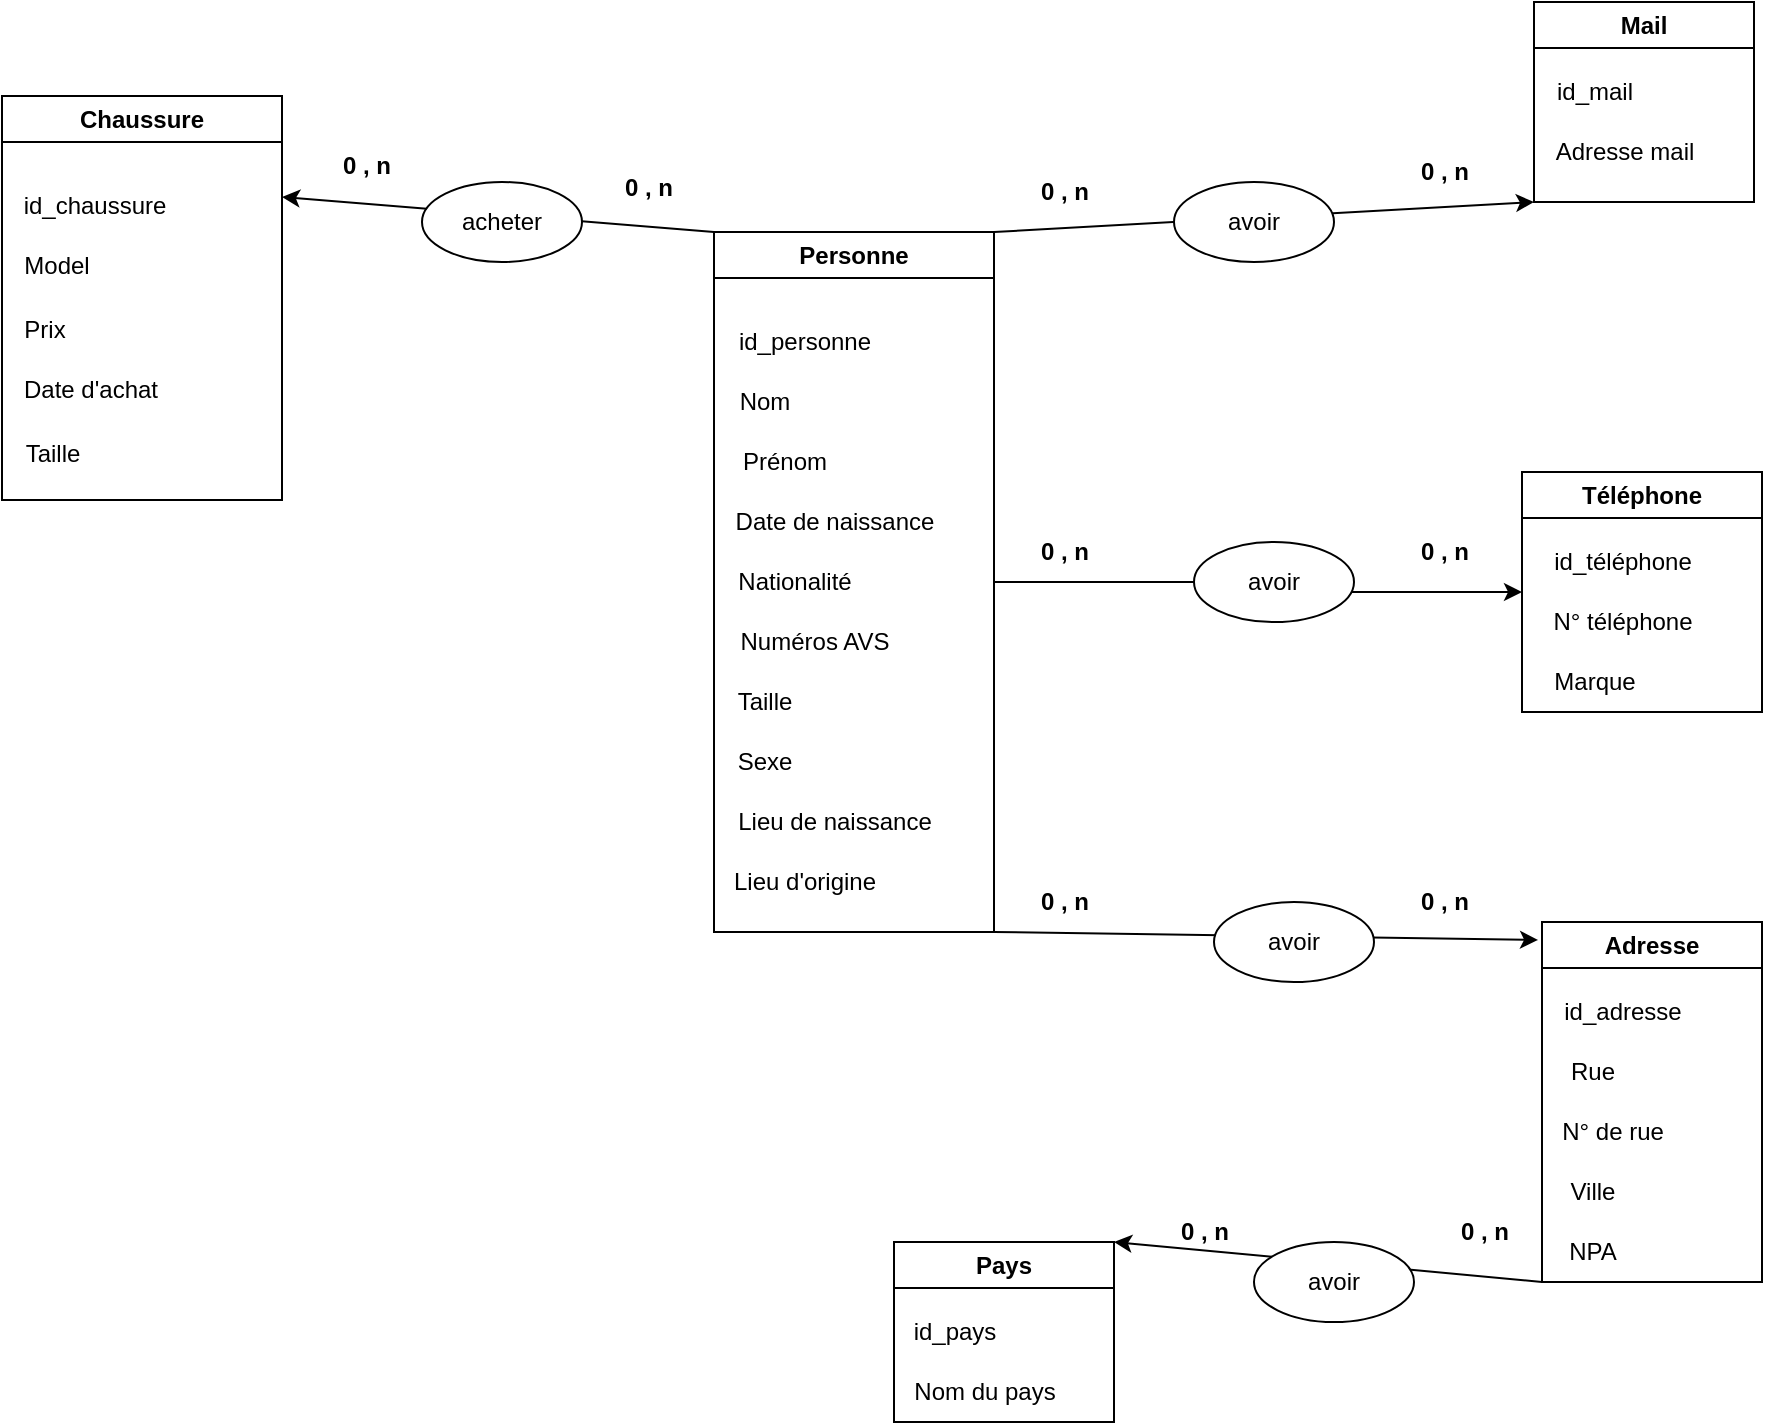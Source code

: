 <mxfile version="21.1.2" type="device">
  <diagram id="WsGt9RpEZ-bTayNKwB6u" name="Page-1">
    <mxGraphModel dx="2901" dy="1196" grid="0" gridSize="10" guides="1" tooltips="1" connect="1" arrows="1" fold="1" page="1" pageScale="1" pageWidth="827" pageHeight="1169" math="0" shadow="0">
      <root>
        <mxCell id="0" />
        <mxCell id="1" parent="0" />
        <mxCell id="XGlXTlQwiB-xr9oqOrAB-45" style="edgeStyle=orthogonalEdgeStyle;rounded=0;orthogonalLoop=1;jettySize=auto;html=1;exitX=1;exitY=0.5;exitDx=0;exitDy=0;entryX=0;entryY=0.5;entryDx=0;entryDy=0;" parent="1" source="XGlXTlQwiB-xr9oqOrAB-1" target="XGlXTlQwiB-xr9oqOrAB-5" edge="1">
          <mxGeometry relative="1" as="geometry" />
        </mxCell>
        <mxCell id="XGlXTlQwiB-xr9oqOrAB-1" value="Personne" style="swimlane;whiteSpace=wrap;html=1;" parent="1" vertex="1">
          <mxGeometry x="146" y="214" width="140" height="350" as="geometry" />
        </mxCell>
        <mxCell id="XGlXTlQwiB-xr9oqOrAB-7" value="id_personne" style="text;html=1;align=center;verticalAlign=middle;resizable=0;points=[];autosize=1;strokeColor=none;fillColor=none;" parent="XGlXTlQwiB-xr9oqOrAB-1" vertex="1">
          <mxGeometry y="40" width="90" height="30" as="geometry" />
        </mxCell>
        <mxCell id="XGlXTlQwiB-xr9oqOrAB-8" value="Nom" style="text;html=1;align=center;verticalAlign=middle;resizable=0;points=[];autosize=1;strokeColor=none;fillColor=none;" parent="XGlXTlQwiB-xr9oqOrAB-1" vertex="1">
          <mxGeometry y="70" width="50" height="30" as="geometry" />
        </mxCell>
        <mxCell id="XGlXTlQwiB-xr9oqOrAB-12" value="Prénom" style="text;html=1;align=center;verticalAlign=middle;resizable=0;points=[];autosize=1;strokeColor=none;fillColor=none;" parent="XGlXTlQwiB-xr9oqOrAB-1" vertex="1">
          <mxGeometry y="100" width="70" height="30" as="geometry" />
        </mxCell>
        <mxCell id="XGlXTlQwiB-xr9oqOrAB-13" value="Date de naissance" style="text;html=1;align=center;verticalAlign=middle;resizable=0;points=[];autosize=1;strokeColor=none;fillColor=none;" parent="XGlXTlQwiB-xr9oqOrAB-1" vertex="1">
          <mxGeometry y="130" width="120" height="30" as="geometry" />
        </mxCell>
        <mxCell id="XGlXTlQwiB-xr9oqOrAB-14" value="Nationalité" style="text;html=1;align=center;verticalAlign=middle;resizable=0;points=[];autosize=1;strokeColor=none;fillColor=none;" parent="XGlXTlQwiB-xr9oqOrAB-1" vertex="1">
          <mxGeometry y="160" width="80" height="30" as="geometry" />
        </mxCell>
        <mxCell id="XGlXTlQwiB-xr9oqOrAB-15" value="Numéros AVS" style="text;html=1;align=center;verticalAlign=middle;resizable=0;points=[];autosize=1;strokeColor=none;fillColor=none;" parent="XGlXTlQwiB-xr9oqOrAB-1" vertex="1">
          <mxGeometry y="190" width="100" height="30" as="geometry" />
        </mxCell>
        <mxCell id="XGlXTlQwiB-xr9oqOrAB-18" value="Taille" style="text;html=1;align=center;verticalAlign=middle;resizable=0;points=[];autosize=1;strokeColor=none;fillColor=none;" parent="XGlXTlQwiB-xr9oqOrAB-1" vertex="1">
          <mxGeometry y="220" width="50" height="30" as="geometry" />
        </mxCell>
        <mxCell id="XGlXTlQwiB-xr9oqOrAB-19" value="Sexe" style="text;html=1;align=center;verticalAlign=middle;resizable=0;points=[];autosize=1;strokeColor=none;fillColor=none;" parent="XGlXTlQwiB-xr9oqOrAB-1" vertex="1">
          <mxGeometry y="250" width="50" height="30" as="geometry" />
        </mxCell>
        <mxCell id="XGlXTlQwiB-xr9oqOrAB-20" value="Lieu d&#39;origine" style="text;html=1;align=center;verticalAlign=middle;resizable=0;points=[];autosize=1;strokeColor=none;fillColor=none;" parent="XGlXTlQwiB-xr9oqOrAB-1" vertex="1">
          <mxGeometry y="310" width="90" height="30" as="geometry" />
        </mxCell>
        <mxCell id="XGlXTlQwiB-xr9oqOrAB-21" value="Lieu de naissance" style="text;html=1;align=center;verticalAlign=middle;resizable=0;points=[];autosize=1;strokeColor=none;fillColor=none;" parent="XGlXTlQwiB-xr9oqOrAB-1" vertex="1">
          <mxGeometry y="280" width="120" height="30" as="geometry" />
        </mxCell>
        <mxCell id="XGlXTlQwiB-xr9oqOrAB-2" value="Adresse" style="swimlane;whiteSpace=wrap;html=1;" parent="1" vertex="1">
          <mxGeometry x="560" y="559" width="110" height="180" as="geometry" />
        </mxCell>
        <mxCell id="XGlXTlQwiB-xr9oqOrAB-29" value="id_adresse&lt;span style=&quot;color: rgba(0, 0, 0, 0); font-family: monospace; font-size: 0px; text-align: start;&quot;&gt;%3CmxGraphModel%3E%3Croot%3E%3CmxCell%20id%3D%220%22%2F%3E%3CmxCell%20id%3D%221%22%20parent%3D%220%22%2F%3E%3CmxCell%20id%3D%222%22%20value%3D%22id_personne%22%20style%3D%22text%3Bhtml%3D1%3Balign%3Dcenter%3BverticalAlign%3Dmiddle%3Bresizable%3D0%3Bpoints%3D%5B%5D%3Bautosize%3D1%3BstrokeColor%3Dnone%3BfillColor%3Dnone%3B%22%20vertex%3D%221%22%20parent%3D%221%22%3E%3CmxGeometry%20x%3D%22125%22%20y%3D%22210%22%20width%3D%2290%22%20height%3D%2230%22%20as%3D%22geometry%22%2F%3E%3C%2FmxCell%3E%3C%2Froot%3E%3C%2FmxGraphModel%3E&lt;/span&gt;" style="text;html=1;align=center;verticalAlign=middle;resizable=0;points=[];autosize=1;strokeColor=none;fillColor=none;" parent="XGlXTlQwiB-xr9oqOrAB-2" vertex="1">
          <mxGeometry y="30" width="80" height="30" as="geometry" />
        </mxCell>
        <mxCell id="XGlXTlQwiB-xr9oqOrAB-32" value="Rue" style="text;html=1;align=center;verticalAlign=middle;resizable=0;points=[];autosize=1;strokeColor=none;fillColor=none;" parent="XGlXTlQwiB-xr9oqOrAB-2" vertex="1">
          <mxGeometry y="60" width="50" height="30" as="geometry" />
        </mxCell>
        <mxCell id="XGlXTlQwiB-xr9oqOrAB-31" value="N° de rue" style="text;html=1;align=center;verticalAlign=middle;resizable=0;points=[];autosize=1;strokeColor=none;fillColor=none;" parent="XGlXTlQwiB-xr9oqOrAB-2" vertex="1">
          <mxGeometry y="90" width="70" height="30" as="geometry" />
        </mxCell>
        <mxCell id="XGlXTlQwiB-xr9oqOrAB-30" value="Ville" style="text;html=1;align=center;verticalAlign=middle;resizable=0;points=[];autosize=1;strokeColor=none;fillColor=none;" parent="XGlXTlQwiB-xr9oqOrAB-2" vertex="1">
          <mxGeometry y="120" width="50" height="30" as="geometry" />
        </mxCell>
        <mxCell id="XGlXTlQwiB-xr9oqOrAB-33" value="NPA" style="text;html=1;align=center;verticalAlign=middle;resizable=0;points=[];autosize=1;strokeColor=none;fillColor=none;" parent="XGlXTlQwiB-xr9oqOrAB-2" vertex="1">
          <mxGeometry y="150" width="50" height="30" as="geometry" />
        </mxCell>
        <mxCell id="XGlXTlQwiB-xr9oqOrAB-3" value="Mail" style="swimlane;whiteSpace=wrap;html=1;" parent="1" vertex="1">
          <mxGeometry x="556" y="99" width="110" height="100" as="geometry" />
        </mxCell>
        <mxCell id="XGlXTlQwiB-xr9oqOrAB-37" value="id_mail" style="text;html=1;align=center;verticalAlign=middle;resizable=0;points=[];autosize=1;strokeColor=none;fillColor=none;" parent="XGlXTlQwiB-xr9oqOrAB-3" vertex="1">
          <mxGeometry y="30" width="60" height="30" as="geometry" />
        </mxCell>
        <mxCell id="XGlXTlQwiB-xr9oqOrAB-36" value="Adresse mail" style="text;html=1;align=center;verticalAlign=middle;resizable=0;points=[];autosize=1;strokeColor=none;fillColor=none;" parent="XGlXTlQwiB-xr9oqOrAB-3" vertex="1">
          <mxGeometry y="60" width="90" height="30" as="geometry" />
        </mxCell>
        <mxCell id="XGlXTlQwiB-xr9oqOrAB-4" value="Pays" style="swimlane;whiteSpace=wrap;html=1;" parent="1" vertex="1">
          <mxGeometry x="236" y="719" width="110" height="90" as="geometry" />
        </mxCell>
        <mxCell id="XGlXTlQwiB-xr9oqOrAB-28" value="id_pays" style="text;html=1;align=center;verticalAlign=middle;resizable=0;points=[];autosize=1;strokeColor=none;fillColor=none;" parent="XGlXTlQwiB-xr9oqOrAB-4" vertex="1">
          <mxGeometry y="30" width="60" height="30" as="geometry" />
        </mxCell>
        <mxCell id="XGlXTlQwiB-xr9oqOrAB-27" value="Nom du pays" style="text;html=1;align=center;verticalAlign=middle;resizable=0;points=[];autosize=1;strokeColor=none;fillColor=none;" parent="XGlXTlQwiB-xr9oqOrAB-4" vertex="1">
          <mxGeometry y="60" width="90" height="30" as="geometry" />
        </mxCell>
        <mxCell id="XGlXTlQwiB-xr9oqOrAB-5" value="Téléphone" style="swimlane;whiteSpace=wrap;html=1;" parent="1" vertex="1">
          <mxGeometry x="550" y="334" width="120" height="120" as="geometry" />
        </mxCell>
        <mxCell id="XGlXTlQwiB-xr9oqOrAB-24" value="id_téléphone" style="text;html=1;align=center;verticalAlign=middle;resizable=0;points=[];autosize=1;strokeColor=none;fillColor=none;" parent="XGlXTlQwiB-xr9oqOrAB-5" vertex="1">
          <mxGeometry x="5" y="30" width="90" height="30" as="geometry" />
        </mxCell>
        <mxCell id="XGlXTlQwiB-xr9oqOrAB-26" value="N° téléphone" style="text;html=1;align=center;verticalAlign=middle;resizable=0;points=[];autosize=1;strokeColor=none;fillColor=none;" parent="XGlXTlQwiB-xr9oqOrAB-5" vertex="1">
          <mxGeometry x="5" y="60" width="90" height="30" as="geometry" />
        </mxCell>
        <mxCell id="XGlXTlQwiB-xr9oqOrAB-25" value="Marque" style="text;html=1;align=center;verticalAlign=middle;resizable=0;points=[];autosize=1;strokeColor=none;fillColor=none;" parent="XGlXTlQwiB-xr9oqOrAB-5" vertex="1">
          <mxGeometry x="6" y="90" width="60" height="30" as="geometry" />
        </mxCell>
        <mxCell id="XGlXTlQwiB-xr9oqOrAB-44" value="&lt;b&gt;0 , n&lt;/b&gt;" style="text;html=1;align=center;verticalAlign=middle;resizable=0;points=[];autosize=1;strokeColor=none;fillColor=none;" parent="1" vertex="1">
          <mxGeometry x="486" y="534" width="50" height="30" as="geometry" />
        </mxCell>
        <mxCell id="XGlXTlQwiB-xr9oqOrAB-47" value="" style="endArrow=classic;html=1;rounded=0;exitX=1;exitY=1;exitDx=0;exitDy=0;entryX=-0.018;entryY=0.05;entryDx=0;entryDy=0;entryPerimeter=0;" parent="1" source="XGlXTlQwiB-xr9oqOrAB-1" target="XGlXTlQwiB-xr9oqOrAB-2" edge="1">
          <mxGeometry width="50" height="50" relative="1" as="geometry">
            <mxPoint x="646" y="429" as="sourcePoint" />
            <mxPoint x="486" y="659" as="targetPoint" />
          </mxGeometry>
        </mxCell>
        <mxCell id="XGlXTlQwiB-xr9oqOrAB-48" value="" style="endArrow=classic;html=1;rounded=0;exitX=1;exitY=0;exitDx=0;exitDy=0;entryX=0;entryY=1;entryDx=0;entryDy=0;" parent="1" source="XGlXTlQwiB-xr9oqOrAB-1" target="XGlXTlQwiB-xr9oqOrAB-3" edge="1">
          <mxGeometry width="50" height="50" relative="1" as="geometry">
            <mxPoint x="646" y="429" as="sourcePoint" />
            <mxPoint x="696" y="379" as="targetPoint" />
          </mxGeometry>
        </mxCell>
        <mxCell id="XGlXTlQwiB-xr9oqOrAB-49" value="" style="endArrow=classic;html=1;rounded=0;exitX=0;exitY=1;exitDx=0;exitDy=0;entryX=1;entryY=0;entryDx=0;entryDy=0;" parent="1" source="XGlXTlQwiB-xr9oqOrAB-2" target="XGlXTlQwiB-xr9oqOrAB-4" edge="1">
          <mxGeometry width="50" height="50" relative="1" as="geometry">
            <mxPoint x="646" y="429" as="sourcePoint" />
            <mxPoint x="696" y="379" as="targetPoint" />
          </mxGeometry>
        </mxCell>
        <mxCell id="XGlXTlQwiB-xr9oqOrAB-50" value="avoir" style="ellipse;whiteSpace=wrap;html=1;" parent="1" vertex="1">
          <mxGeometry x="376" y="189" width="80" height="40" as="geometry" />
        </mxCell>
        <mxCell id="XGlXTlQwiB-xr9oqOrAB-51" value="avoir" style="ellipse;whiteSpace=wrap;html=1;" parent="1" vertex="1">
          <mxGeometry x="396" y="549" width="80" height="40" as="geometry" />
        </mxCell>
        <mxCell id="XGlXTlQwiB-xr9oqOrAB-52" value="avoir" style="ellipse;whiteSpace=wrap;html=1;" parent="1" vertex="1">
          <mxGeometry x="386" y="369" width="80" height="40" as="geometry" />
        </mxCell>
        <mxCell id="XGlXTlQwiB-xr9oqOrAB-53" value="avoir" style="ellipse;whiteSpace=wrap;html=1;" parent="1" vertex="1">
          <mxGeometry x="416" y="719" width="80" height="40" as="geometry" />
        </mxCell>
        <mxCell id="XGlXTlQwiB-xr9oqOrAB-58" value="&lt;b&gt;0 , n&lt;/b&gt;" style="text;html=1;align=center;verticalAlign=middle;resizable=0;points=[];autosize=1;strokeColor=none;fillColor=none;" parent="1" vertex="1">
          <mxGeometry x="296" y="534" width="50" height="30" as="geometry" />
        </mxCell>
        <mxCell id="XGlXTlQwiB-xr9oqOrAB-59" value="&lt;b&gt;0 , n&lt;/b&gt;" style="text;html=1;align=center;verticalAlign=middle;resizable=0;points=[];autosize=1;strokeColor=none;fillColor=none;" parent="1" vertex="1">
          <mxGeometry x="486" y="359" width="50" height="30" as="geometry" />
        </mxCell>
        <mxCell id="XGlXTlQwiB-xr9oqOrAB-60" value="&lt;b&gt;0 , n&lt;/b&gt;" style="text;html=1;align=center;verticalAlign=middle;resizable=0;points=[];autosize=1;strokeColor=none;fillColor=none;" parent="1" vertex="1">
          <mxGeometry x="296" y="359" width="50" height="30" as="geometry" />
        </mxCell>
        <mxCell id="XGlXTlQwiB-xr9oqOrAB-61" value="&lt;b&gt;0 , n&lt;/b&gt;" style="text;html=1;align=center;verticalAlign=middle;resizable=0;points=[];autosize=1;strokeColor=none;fillColor=none;" parent="1" vertex="1">
          <mxGeometry x="486" y="169" width="50" height="30" as="geometry" />
        </mxCell>
        <mxCell id="XGlXTlQwiB-xr9oqOrAB-62" value="&lt;b&gt;0 , n&lt;/b&gt;" style="text;html=1;align=center;verticalAlign=middle;resizable=0;points=[];autosize=1;strokeColor=none;fillColor=none;" parent="1" vertex="1">
          <mxGeometry x="296" y="179" width="50" height="30" as="geometry" />
        </mxCell>
        <mxCell id="XGlXTlQwiB-xr9oqOrAB-63" value="&lt;b&gt;0 , n&lt;/b&gt;" style="text;html=1;align=center;verticalAlign=middle;resizable=0;points=[];autosize=1;strokeColor=none;fillColor=none;" parent="1" vertex="1">
          <mxGeometry x="366" y="699" width="50" height="30" as="geometry" />
        </mxCell>
        <mxCell id="XGlXTlQwiB-xr9oqOrAB-65" value="&lt;b&gt;0 , n&lt;/b&gt;" style="text;html=1;align=center;verticalAlign=middle;resizable=0;points=[];autosize=1;strokeColor=none;fillColor=none;" parent="1" vertex="1">
          <mxGeometry x="506" y="699" width="50" height="30" as="geometry" />
        </mxCell>
        <mxCell id="k8tpYMOjjMVNk1tHmhpK-1" value="Chaussure" style="swimlane;whiteSpace=wrap;html=1;" vertex="1" parent="1">
          <mxGeometry x="-210" y="146" width="140" height="202" as="geometry" />
        </mxCell>
        <mxCell id="k8tpYMOjjMVNk1tHmhpK-2" value="id_chaussure" style="text;html=1;align=center;verticalAlign=middle;resizable=0;points=[];autosize=1;strokeColor=none;fillColor=none;" vertex="1" parent="k8tpYMOjjMVNk1tHmhpK-1">
          <mxGeometry x="1" y="42" width="89" height="26" as="geometry" />
        </mxCell>
        <mxCell id="k8tpYMOjjMVNk1tHmhpK-3" value="Model" style="text;html=1;align=center;verticalAlign=middle;resizable=0;points=[];autosize=1;strokeColor=none;fillColor=none;" vertex="1" parent="k8tpYMOjjMVNk1tHmhpK-1">
          <mxGeometry x="1" y="72" width="51" height="26" as="geometry" />
        </mxCell>
        <mxCell id="k8tpYMOjjMVNk1tHmhpK-4" value="Prix" style="text;html=1;align=center;verticalAlign=middle;resizable=0;points=[];autosize=1;strokeColor=none;fillColor=none;" vertex="1" parent="k8tpYMOjjMVNk1tHmhpK-1">
          <mxGeometry x="1" y="104" width="39" height="26" as="geometry" />
        </mxCell>
        <mxCell id="k8tpYMOjjMVNk1tHmhpK-5" value="Date d&#39;achat" style="text;html=1;align=center;verticalAlign=middle;resizable=0;points=[];autosize=1;strokeColor=none;fillColor=none;" vertex="1" parent="k8tpYMOjjMVNk1tHmhpK-1">
          <mxGeometry x="1" y="134" width="85" height="26" as="geometry" />
        </mxCell>
        <mxCell id="k8tpYMOjjMVNk1tHmhpK-8" value="Taille" style="text;html=1;align=center;verticalAlign=middle;resizable=0;points=[];autosize=1;strokeColor=none;fillColor=none;" vertex="1" parent="k8tpYMOjjMVNk1tHmhpK-1">
          <mxGeometry y="164" width="50" height="30" as="geometry" />
        </mxCell>
        <mxCell id="k8tpYMOjjMVNk1tHmhpK-12" value="" style="endArrow=classic;html=1;rounded=0;exitX=0;exitY=0;exitDx=0;exitDy=0;entryX=1;entryY=0.25;entryDx=0;entryDy=0;" edge="1" parent="1" source="XGlXTlQwiB-xr9oqOrAB-1" target="k8tpYMOjjMVNk1tHmhpK-1">
          <mxGeometry width="50" height="50" relative="1" as="geometry">
            <mxPoint x="59" y="169" as="sourcePoint" />
            <mxPoint x="-63" y="173" as="targetPoint" />
          </mxGeometry>
        </mxCell>
        <mxCell id="k8tpYMOjjMVNk1tHmhpK-13" value="acheter" style="ellipse;whiteSpace=wrap;html=1;" vertex="1" parent="1">
          <mxGeometry y="189" width="80" height="40" as="geometry" />
        </mxCell>
        <mxCell id="k8tpYMOjjMVNk1tHmhpK-14" value="&lt;b&gt;0 , n&lt;/b&gt;" style="text;html=1;align=center;verticalAlign=middle;resizable=0;points=[];autosize=1;strokeColor=none;fillColor=none;" vertex="1" parent="1">
          <mxGeometry x="88" y="177" width="50" height="30" as="geometry" />
        </mxCell>
        <mxCell id="k8tpYMOjjMVNk1tHmhpK-15" value="&lt;b&gt;0 , n&lt;/b&gt;" style="text;html=1;align=center;verticalAlign=middle;resizable=0;points=[];autosize=1;strokeColor=none;fillColor=none;" vertex="1" parent="1">
          <mxGeometry x="-53" y="166" width="50" height="30" as="geometry" />
        </mxCell>
      </root>
    </mxGraphModel>
  </diagram>
</mxfile>
